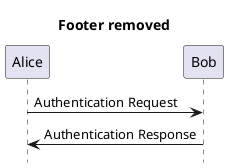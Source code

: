 @startuml
'https://plantuml.com/sequence-diagram

hide footbox
title Footer removed
Alice->Bob:Authentication Request
Bob->Alice:Authentication Response
@enduml